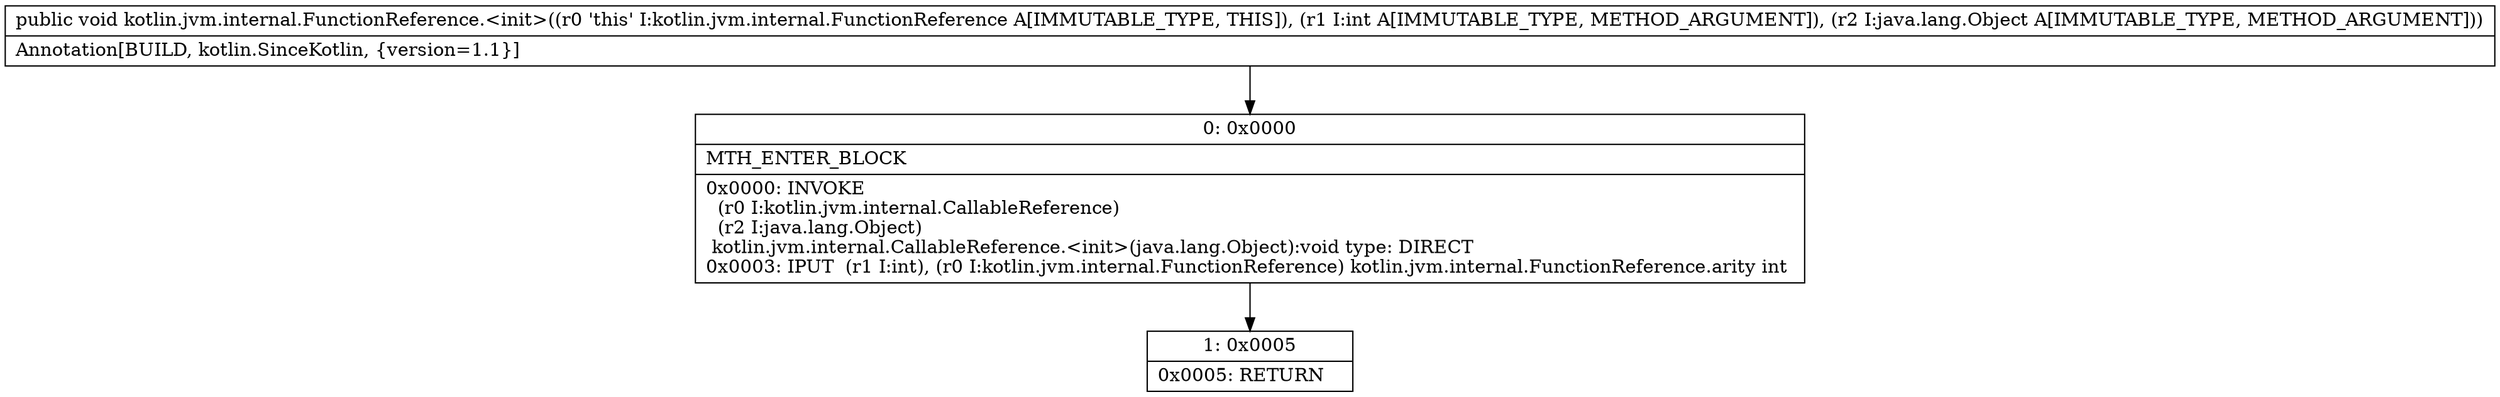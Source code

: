 digraph "CFG forkotlin.jvm.internal.FunctionReference.\<init\>(ILjava\/lang\/Object;)V" {
Node_0 [shape=record,label="{0\:\ 0x0000|MTH_ENTER_BLOCK\l|0x0000: INVOKE  \l  (r0 I:kotlin.jvm.internal.CallableReference)\l  (r2 I:java.lang.Object)\l kotlin.jvm.internal.CallableReference.\<init\>(java.lang.Object):void type: DIRECT \l0x0003: IPUT  (r1 I:int), (r0 I:kotlin.jvm.internal.FunctionReference) kotlin.jvm.internal.FunctionReference.arity int \l}"];
Node_1 [shape=record,label="{1\:\ 0x0005|0x0005: RETURN   \l}"];
MethodNode[shape=record,label="{public void kotlin.jvm.internal.FunctionReference.\<init\>((r0 'this' I:kotlin.jvm.internal.FunctionReference A[IMMUTABLE_TYPE, THIS]), (r1 I:int A[IMMUTABLE_TYPE, METHOD_ARGUMENT]), (r2 I:java.lang.Object A[IMMUTABLE_TYPE, METHOD_ARGUMENT]))  | Annotation[BUILD, kotlin.SinceKotlin, \{version=1.1\}]\l}"];
MethodNode -> Node_0;
Node_0 -> Node_1;
}

